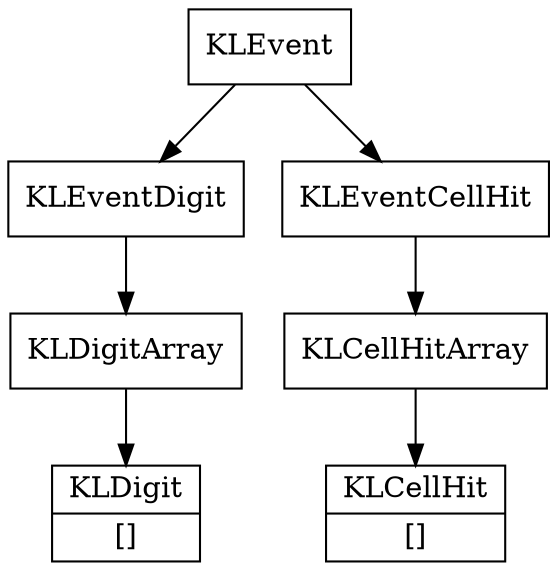 // generate using "dot kl_datastructure.dot -Tpdf -o kl_datastructure.pdf"

digraph G {
  node [shape=record];
  kl_event [shape=record, label="{KLEvent}"]
      kl_event_item_kl_digits [shape=record, label="{KLEventDigit}"]
        kl_event_item_kl_digits_kl [shape=record, label="{KLDigitArray}"]
        kl_event_item_kl_digits_kl_array_item [shape=record, label="{KLDigit|[]}"]
      kl_event_item_kl_cell_hits [shape=record, label="{KLEventCellHit}"]
        kl_event_item_kl_cell_hits_kl [shape=record, label="{KLCellHitArray}"]
        kl_event_item_kl_cell_hits_kl_array_item [shape=record, label="{KLCellHit|[]}"]
      kl_event -> kl_event_item_kl_digits
      kl_event_item_kl_digits -> kl_event_item_kl_digits_kl
        kl_event_item_kl_digits_kl -> kl_event_item_kl_digits_kl_array_item
      kl_event -> kl_event_item_kl_cell_hits
      kl_event_item_kl_cell_hits -> kl_event_item_kl_cell_hits_kl
        kl_event_item_kl_cell_hits_kl -> kl_event_item_kl_cell_hits_kl_array_item
}
